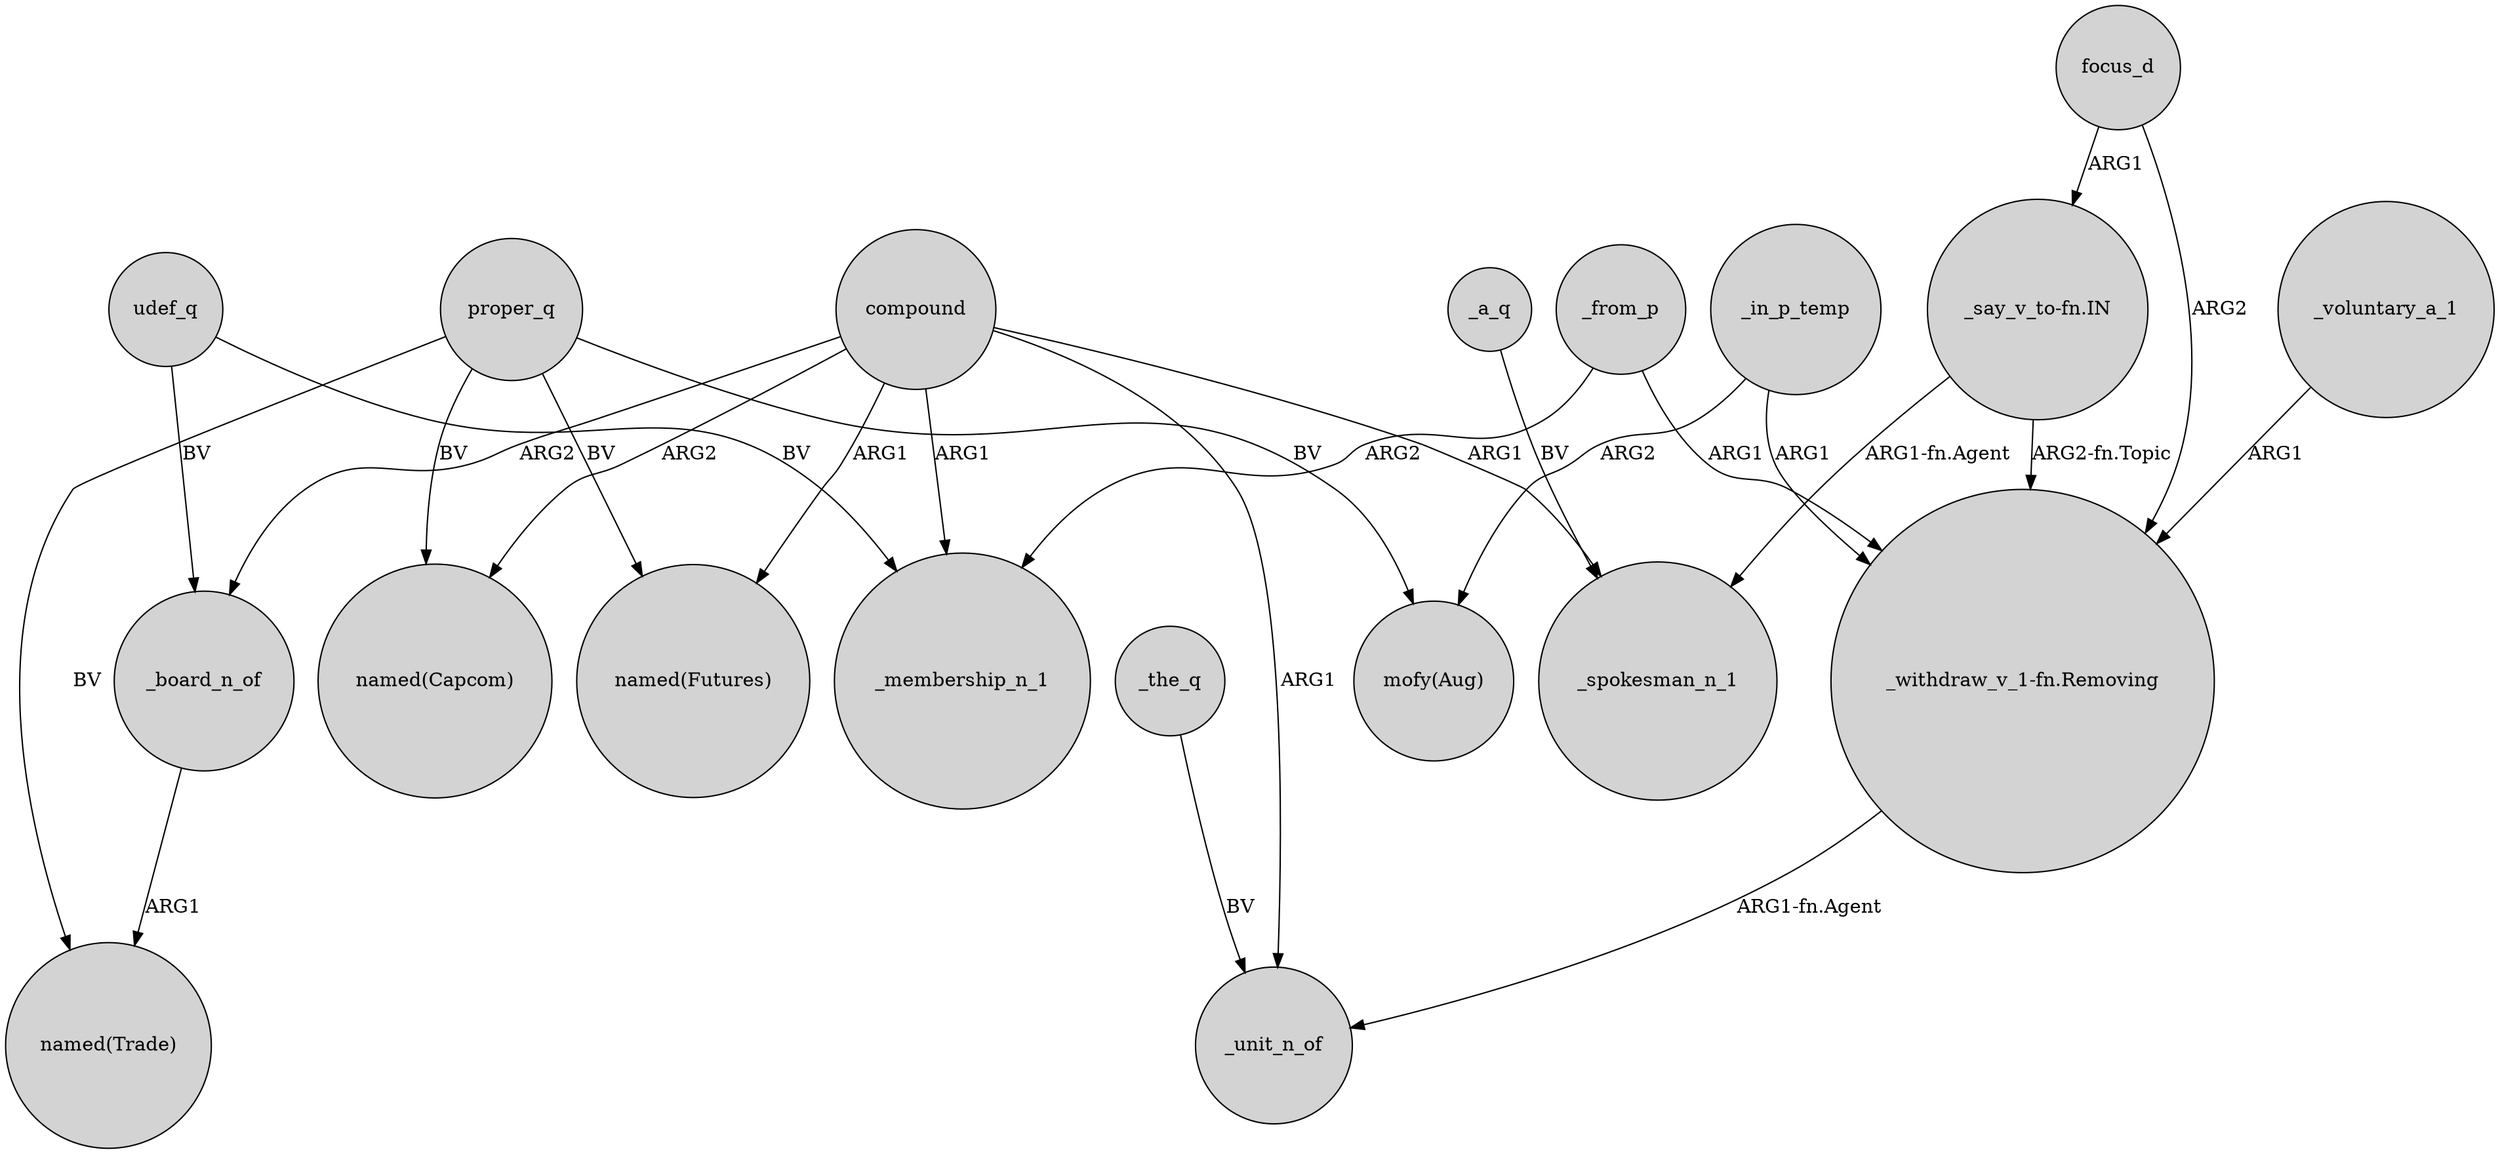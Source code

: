 digraph {
	node [shape=circle style=filled]
	udef_q -> _membership_n_1 [label=BV]
	proper_q -> "named(Futures)" [label=BV]
	compound -> _unit_n_of [label=ARG1]
	_board_n_of -> "named(Trade)" [label=ARG1]
	proper_q -> "named(Capcom)" [label=BV]
	udef_q -> _board_n_of [label=BV]
	"_withdraw_v_1-fn.Removing" -> _unit_n_of [label="ARG1-fn.Agent"]
	proper_q -> "named(Trade)" [label=BV]
	compound -> "named(Capcom)" [label=ARG2]
	"_say_v_to-fn.IN" -> _spokesman_n_1 [label="ARG1-fn.Agent"]
	_in_p_temp -> "_withdraw_v_1-fn.Removing" [label=ARG1]
	compound -> _spokesman_n_1 [label=ARG1]
	_in_p_temp -> "mofy(Aug)" [label=ARG2]
	proper_q -> "mofy(Aug)" [label=BV]
	compound -> _board_n_of [label=ARG2]
	compound -> "named(Futures)" [label=ARG1]
	compound -> _membership_n_1 [label=ARG1]
	_from_p -> "_withdraw_v_1-fn.Removing" [label=ARG1]
	focus_d -> "_withdraw_v_1-fn.Removing" [label=ARG2]
	_a_q -> _spokesman_n_1 [label=BV]
	_voluntary_a_1 -> "_withdraw_v_1-fn.Removing" [label=ARG1]
	_the_q -> _unit_n_of [label=BV]
	_from_p -> _membership_n_1 [label=ARG2]
	focus_d -> "_say_v_to-fn.IN" [label=ARG1]
	"_say_v_to-fn.IN" -> "_withdraw_v_1-fn.Removing" [label="ARG2-fn.Topic"]
}
